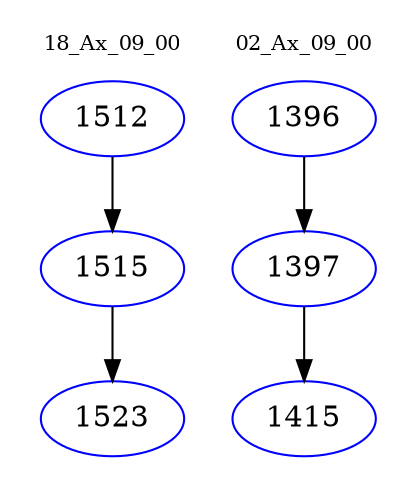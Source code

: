 digraph{
subgraph cluster_0 {
color = white
label = "18_Ax_09_00";
fontsize=10;
T0_1512 [label="1512", color="blue"]
T0_1512 -> T0_1515 [color="black"]
T0_1515 [label="1515", color="blue"]
T0_1515 -> T0_1523 [color="black"]
T0_1523 [label="1523", color="blue"]
}
subgraph cluster_1 {
color = white
label = "02_Ax_09_00";
fontsize=10;
T1_1396 [label="1396", color="blue"]
T1_1396 -> T1_1397 [color="black"]
T1_1397 [label="1397", color="blue"]
T1_1397 -> T1_1415 [color="black"]
T1_1415 [label="1415", color="blue"]
}
}
